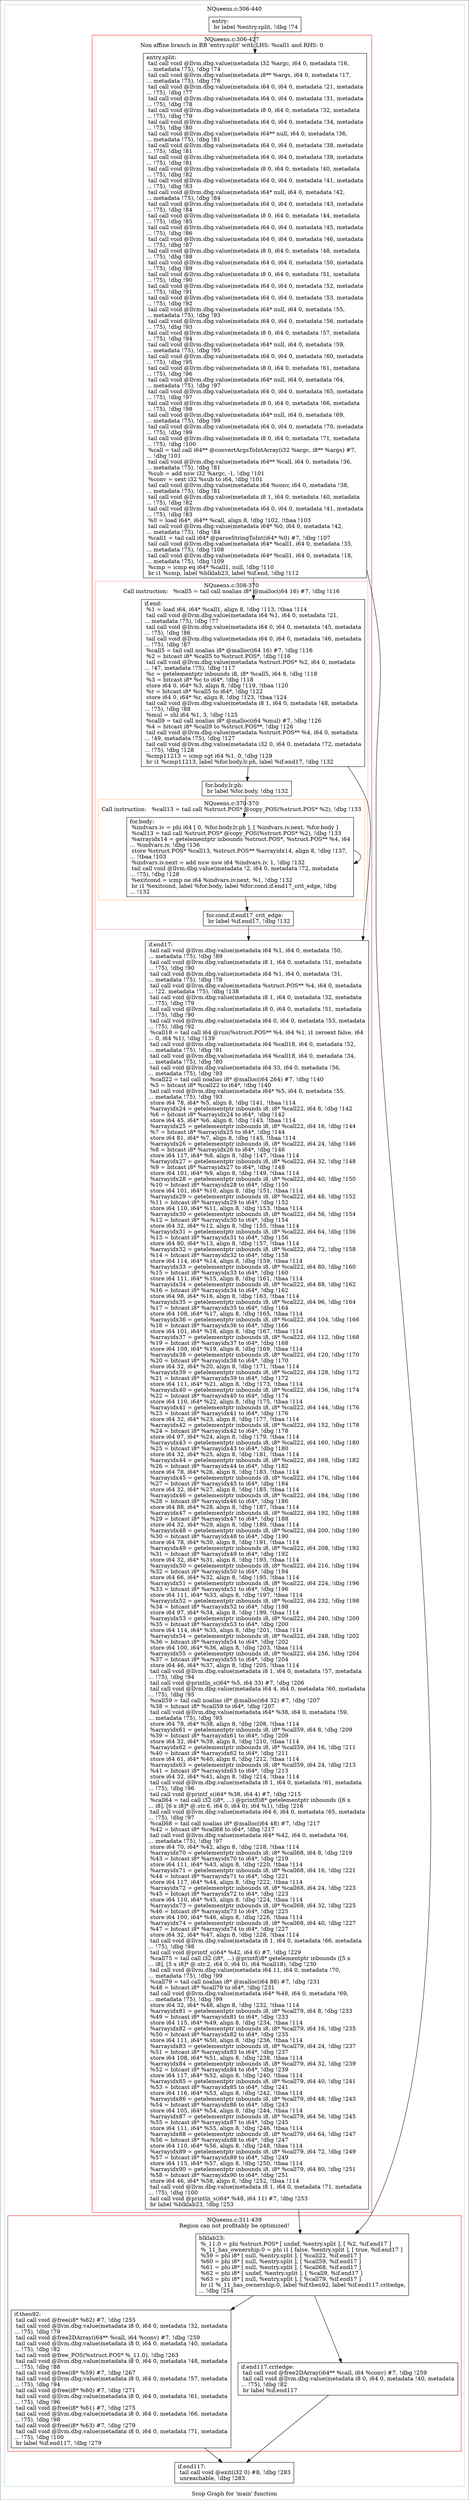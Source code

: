 digraph "Scop Graph for 'main' function" {
	label="Scop Graph for 'main' function";

	Node0xa99bbc0 [shape=record,label="{entry:\l  br label %entry.split, !dbg !74\l}"];
	Node0xa99bbc0 -> Node0xa9518d0;
	Node0xa9518d0 [shape=record,label="{entry.split:                                      \l  tail call void @llvm.dbg.value(metadata i32 %argc, i64 0, metadata !16,\l... metadata !75), !dbg !74\l  tail call void @llvm.dbg.value(metadata i8** %args, i64 0, metadata !17,\l... metadata !75), !dbg !76\l  tail call void @llvm.dbg.value(metadata i64 0, i64 0, metadata !21, metadata\l... !75), !dbg !77\l  tail call void @llvm.dbg.value(metadata i64 0, i64 0, metadata !31, metadata\l... !75), !dbg !78\l  tail call void @llvm.dbg.value(metadata i8 0, i64 0, metadata !32, metadata\l... !75), !dbg !79\l  tail call void @llvm.dbg.value(metadata i64 0, i64 0, metadata !34, metadata\l... !75), !dbg !80\l  tail call void @llvm.dbg.value(metadata i64** null, i64 0, metadata !36,\l... metadata !75), !dbg !81\l  tail call void @llvm.dbg.value(metadata i64 0, i64 0, metadata !38, metadata\l... !75), !dbg !81\l  tail call void @llvm.dbg.value(metadata i64 0, i64 0, metadata !39, metadata\l... !75), !dbg !81\l  tail call void @llvm.dbg.value(metadata i8 0, i64 0, metadata !40, metadata\l... !75), !dbg !82\l  tail call void @llvm.dbg.value(metadata i64 0, i64 0, metadata !41, metadata\l... !75), !dbg !83\l  tail call void @llvm.dbg.value(metadata i64* null, i64 0, metadata !42,\l... metadata !75), !dbg !84\l  tail call void @llvm.dbg.value(metadata i64 0, i64 0, metadata !43, metadata\l... !75), !dbg !84\l  tail call void @llvm.dbg.value(metadata i8 0, i64 0, metadata !44, metadata\l... !75), !dbg !85\l  tail call void @llvm.dbg.value(metadata i64 0, i64 0, metadata !45, metadata\l... !75), !dbg !86\l  tail call void @llvm.dbg.value(metadata i64 0, i64 0, metadata !46, metadata\l... !75), !dbg !87\l  tail call void @llvm.dbg.value(metadata i8 0, i64 0, metadata !48, metadata\l... !75), !dbg !88\l  tail call void @llvm.dbg.value(metadata i64 0, i64 0, metadata !50, metadata\l... !75), !dbg !89\l  tail call void @llvm.dbg.value(metadata i8 0, i64 0, metadata !51, metadata\l... !75), !dbg !90\l  tail call void @llvm.dbg.value(metadata i64 0, i64 0, metadata !52, metadata\l... !75), !dbg !91\l  tail call void @llvm.dbg.value(metadata i64 0, i64 0, metadata !53, metadata\l... !75), !dbg !92\l  tail call void @llvm.dbg.value(metadata i64* null, i64 0, metadata !55,\l... metadata !75), !dbg !93\l  tail call void @llvm.dbg.value(metadata i64 0, i64 0, metadata !56, metadata\l... !75), !dbg !93\l  tail call void @llvm.dbg.value(metadata i8 0, i64 0, metadata !57, metadata\l... !75), !dbg !94\l  tail call void @llvm.dbg.value(metadata i64* null, i64 0, metadata !59,\l... metadata !75), !dbg !95\l  tail call void @llvm.dbg.value(metadata i64 0, i64 0, metadata !60, metadata\l... !75), !dbg !95\l  tail call void @llvm.dbg.value(metadata i8 0, i64 0, metadata !61, metadata\l... !75), !dbg !96\l  tail call void @llvm.dbg.value(metadata i64* null, i64 0, metadata !64,\l... metadata !75), !dbg !97\l  tail call void @llvm.dbg.value(metadata i64 0, i64 0, metadata !65, metadata\l... !75), !dbg !97\l  tail call void @llvm.dbg.value(metadata i8 0, i64 0, metadata !66, metadata\l... !75), !dbg !98\l  tail call void @llvm.dbg.value(metadata i64* null, i64 0, metadata !69,\l... metadata !75), !dbg !99\l  tail call void @llvm.dbg.value(metadata i64 0, i64 0, metadata !70, metadata\l... !75), !dbg !99\l  tail call void @llvm.dbg.value(metadata i8 0, i64 0, metadata !71, metadata\l... !75), !dbg !100\l  %call = tail call i64** @convertArgsToIntArray(i32 %argc, i8** %args) #7,\l... !dbg !101\l  tail call void @llvm.dbg.value(metadata i64** %call, i64 0, metadata !36,\l... metadata !75), !dbg !81\l  %sub = add nsw i32 %argc, -1, !dbg !101\l  %conv = sext i32 %sub to i64, !dbg !101\l  tail call void @llvm.dbg.value(metadata i64 %conv, i64 0, metadata !38,\l... metadata !75), !dbg !81\l  tail call void @llvm.dbg.value(metadata i8 1, i64 0, metadata !40, metadata\l... !75), !dbg !82\l  tail call void @llvm.dbg.value(metadata i64 0, i64 0, metadata !41, metadata\l... !75), !dbg !83\l  %0 = load i64*, i64** %call, align 8, !dbg !102, !tbaa !103\l  tail call void @llvm.dbg.value(metadata i64* %0, i64 0, metadata !42,\l... metadata !75), !dbg !84\l  %call1 = tail call i64* @parseStringToInt(i64* %0) #7, !dbg !107\l  tail call void @llvm.dbg.value(metadata i64* %call1, i64 0, metadata !35,\l... metadata !75), !dbg !108\l  tail call void @llvm.dbg.value(metadata i64* %call1, i64 0, metadata !18,\l... metadata !75), !dbg !109\l  %cmp = icmp eq i64* %call1, null, !dbg !110\l  br i1 %cmp, label %blklab23, label %if.end, !dbg !112\l}"];
	Node0xa9518d0 -> Node0xa94fff0;
	Node0xa9518d0 -> Node0xa929720;
	Node0xa94fff0 [shape=record,label="{blklab23:                                         \l  %_11.0 = phi %struct.POS* [ undef, %entry.split ], [ %2, %if.end17 ]\l  %_11_has_ownership.0 = phi i1 [ false, %entry.split ], [ true, %if.end17 ]\l  %59 = phi i8* [ null, %entry.split ], [ %call22, %if.end17 ]\l  %60 = phi i8* [ null, %entry.split ], [ %call59, %if.end17 ]\l  %61 = phi i8* [ null, %entry.split ], [ %call68, %if.end17 ]\l  %62 = phi i8* [ undef, %entry.split ], [ %call9, %if.end17 ]\l  %63 = phi i8* [ null, %entry.split ], [ %call79, %if.end17 ]\l  br i1 %_11_has_ownership.0, label %if.then92, label %if.end117.critedge,\l... !dbg !254\l}"];
	Node0xa94fff0 -> Node0xa96abb0;
	Node0xa94fff0 -> Node0xa93d410;
	Node0xa96abb0 [shape=record,label="{if.then92:                                        \l  tail call void @free(i8* %62) #7, !dbg !255\l  tail call void @llvm.dbg.value(metadata i8 0, i64 0, metadata !32, metadata\l... !75), !dbg !79\l  tail call void @free2DArray(i64** %call, i64 %conv) #7, !dbg !259\l  tail call void @llvm.dbg.value(metadata i8 0, i64 0, metadata !40, metadata\l... !75), !dbg !82\l  tail call void @free_POS(%struct.POS* %_11.0), !dbg !263\l  tail call void @llvm.dbg.value(metadata i8 0, i64 0, metadata !48, metadata\l... !75), !dbg !88\l  tail call void @free(i8* %59) #7, !dbg !267\l  tail call void @llvm.dbg.value(metadata i8 0, i64 0, metadata !57, metadata\l... !75), !dbg !94\l  tail call void @free(i8* %60) #7, !dbg !271\l  tail call void @llvm.dbg.value(metadata i8 0, i64 0, metadata !61, metadata\l... !75), !dbg !96\l  tail call void @free(i8* %61) #7, !dbg !275\l  tail call void @llvm.dbg.value(metadata i8 0, i64 0, metadata !66, metadata\l... !75), !dbg !98\l  tail call void @free(i8* %63) #7, !dbg !279\l  tail call void @llvm.dbg.value(metadata i8 0, i64 0, metadata !71, metadata\l... !75), !dbg !100\l  br label %if.end117, !dbg !279\l}"];
	Node0xa96abb0 -> Node0xa950340;
	Node0xa950340 [shape=record,label="{if.end117:                                        \l  tail call void @exit(i32 0) #8, !dbg !283\l  unreachable, !dbg !283\l}"];
	Node0xa93d410 [shape=record,label="{if.end117.critedge:                               \l  tail call void @free2DArray(i64** %call, i64 %conv) #7, !dbg !259\l  tail call void @llvm.dbg.value(metadata i8 0, i64 0, metadata !40, metadata\l... !75), !dbg !82\l  br label %if.end117\l}"];
	Node0xa93d410 -> Node0xa950340;
	Node0xa929720 [shape=record,label="{if.end:                                           \l  %1 = load i64, i64* %call1, align 8, !dbg !113, !tbaa !114\l  tail call void @llvm.dbg.value(metadata i64 %1, i64 0, metadata !21,\l... metadata !75), !dbg !77\l  tail call void @llvm.dbg.value(metadata i64 0, i64 0, metadata !45, metadata\l... !75), !dbg !86\l  tail call void @llvm.dbg.value(metadata i64 0, i64 0, metadata !46, metadata\l... !75), !dbg !87\l  %call5 = tail call noalias i8* @malloc(i64 16) #7, !dbg !116\l  %2 = bitcast i8* %call5 to %struct.POS*, !dbg !116\l  tail call void @llvm.dbg.value(metadata %struct.POS* %2, i64 0, metadata\l... !47, metadata !75), !dbg !117\l  %c = getelementptr inbounds i8, i8* %call5, i64 8, !dbg !118\l  %3 = bitcast i8* %c to i64*, !dbg !118\l  store i64 0, i64* %3, align 8, !dbg !119, !tbaa !120\l  %r = bitcast i8* %call5 to i64*, !dbg !122\l  store i64 0, i64* %r, align 8, !dbg !123, !tbaa !124\l  tail call void @llvm.dbg.value(metadata i8 1, i64 0, metadata !48, metadata\l... !75), !dbg !88\l  %mul = shl i64 %1, 3, !dbg !125\l  %call9 = tail call noalias i8* @malloc(i64 %mul) #7, !dbg !126\l  %4 = bitcast i8* %call9 to %struct.POS**, !dbg !126\l  tail call void @llvm.dbg.value(metadata %struct.POS** %4, i64 0, metadata\l... !49, metadata !75), !dbg !127\l  tail call void @llvm.dbg.value(metadata i32 0, i64 0, metadata !72, metadata\l... !75), !dbg !128\l  %cmp11213 = icmp sgt i64 %1, 0, !dbg !129\l  br i1 %cmp11213, label %for.body.lr.ph, label %if.end17, !dbg !132\l}"];
	Node0xa929720 -> Node0xa943b80;
	Node0xa929720 -> Node0xa973820;
	Node0xa943b80 [shape=record,label="{for.body.lr.ph:                                   \l  br label %for.body, !dbg !132\l}"];
	Node0xa943b80 -> Node0xa9284c0;
	Node0xa9284c0 [shape=record,label="{for.body:                                         \l  %indvars.iv = phi i64 [ 0, %for.body.lr.ph ], [ %indvars.iv.next, %for.body ]\l  %call13 = tail call %struct.POS* @copy_POS(%struct.POS* %2), !dbg !133\l  %arrayidx14 = getelementptr inbounds %struct.POS*, %struct.POS** %4, i64\l... %indvars.iv, !dbg !136\l  store %struct.POS* %call13, %struct.POS** %arrayidx14, align 8, !dbg !137,\l... !tbaa !103\l  %indvars.iv.next = add nuw nsw i64 %indvars.iv, 1, !dbg !132\l  tail call void @llvm.dbg.value(metadata !2, i64 0, metadata !72, metadata\l... !75), !dbg !128\l  %exitcond = icmp ne i64 %indvars.iv.next, %1, !dbg !132\l  br i1 %exitcond, label %for.body, label %for.cond.if.end17_crit_edge, !dbg\l... !132\l}"];
	Node0xa9284c0 -> Node0xa9284c0[constraint=false];
	Node0xa9284c0 -> Node0xa973ab0;
	Node0xa973ab0 [shape=record,label="{for.cond.if.end17_crit_edge:                      \l  br label %if.end17, !dbg !132\l}"];
	Node0xa973ab0 -> Node0xa973820;
	Node0xa973820 [shape=record,label="{if.end17:                                         \l  tail call void @llvm.dbg.value(metadata i64 %1, i64 0, metadata !50,\l... metadata !75), !dbg !89\l  tail call void @llvm.dbg.value(metadata i8 1, i64 0, metadata !51, metadata\l... !75), !dbg !90\l  tail call void @llvm.dbg.value(metadata i64 %1, i64 0, metadata !31,\l... metadata !75), !dbg !78\l  tail call void @llvm.dbg.value(metadata %struct.POS** %4, i64 0, metadata\l... !22, metadata !75), !dbg !138\l  tail call void @llvm.dbg.value(metadata i8 1, i64 0, metadata !32, metadata\l... !75), !dbg !79\l  tail call void @llvm.dbg.value(metadata i8 0, i64 0, metadata !51, metadata\l... !75), !dbg !90\l  tail call void @llvm.dbg.value(metadata i64 0, i64 0, metadata !53, metadata\l... !75), !dbg !92\l  %call18 = tail call i64 @run(%struct.POS** %4, i64 %1, i1 zeroext false, i64\l... 0, i64 %1), !dbg !139\l  tail call void @llvm.dbg.value(metadata i64 %call18, i64 0, metadata !52,\l... metadata !75), !dbg !91\l  tail call void @llvm.dbg.value(metadata i64 %call18, i64 0, metadata !34,\l... metadata !75), !dbg !80\l  tail call void @llvm.dbg.value(metadata i64 33, i64 0, metadata !56,\l... metadata !75), !dbg !93\l  %call22 = tail call noalias i8* @malloc(i64 264) #7, !dbg !140\l  %5 = bitcast i8* %call22 to i64*, !dbg !140\l  tail call void @llvm.dbg.value(metadata i64* %5, i64 0, metadata !55,\l... metadata !75), !dbg !93\l  store i64 78, i64* %5, align 8, !dbg !141, !tbaa !114\l  %arrayidx24 = getelementptr inbounds i8, i8* %call22, i64 8, !dbg !142\l  %6 = bitcast i8* %arrayidx24 to i64*, !dbg !142\l  store i64 45, i64* %6, align 8, !dbg !143, !tbaa !114\l  %arrayidx25 = getelementptr inbounds i8, i8* %call22, i64 16, !dbg !144\l  %7 = bitcast i8* %arrayidx25 to i64*, !dbg !144\l  store i64 81, i64* %7, align 8, !dbg !145, !tbaa !114\l  %arrayidx26 = getelementptr inbounds i8, i8* %call22, i64 24, !dbg !146\l  %8 = bitcast i8* %arrayidx26 to i64*, !dbg !146\l  store i64 117, i64* %8, align 8, !dbg !147, !tbaa !114\l  %arrayidx27 = getelementptr inbounds i8, i8* %call22, i64 32, !dbg !148\l  %9 = bitcast i8* %arrayidx27 to i64*, !dbg !148\l  store i64 101, i64* %9, align 8, !dbg !149, !tbaa !114\l  %arrayidx28 = getelementptr inbounds i8, i8* %call22, i64 40, !dbg !150\l  %10 = bitcast i8* %arrayidx28 to i64*, !dbg !150\l  store i64 101, i64* %10, align 8, !dbg !151, !tbaa !114\l  %arrayidx29 = getelementptr inbounds i8, i8* %call22, i64 48, !dbg !152\l  %11 = bitcast i8* %arrayidx29 to i64*, !dbg !152\l  store i64 110, i64* %11, align 8, !dbg !153, !tbaa !114\l  %arrayidx30 = getelementptr inbounds i8, i8* %call22, i64 56, !dbg !154\l  %12 = bitcast i8* %arrayidx30 to i64*, !dbg !154\l  store i64 32, i64* %12, align 8, !dbg !155, !tbaa !114\l  %arrayidx31 = getelementptr inbounds i8, i8* %call22, i64 64, !dbg !156\l  %13 = bitcast i8* %arrayidx31 to i64*, !dbg !156\l  store i64 80, i64* %13, align 8, !dbg !157, !tbaa !114\l  %arrayidx32 = getelementptr inbounds i8, i8* %call22, i64 72, !dbg !158\l  %14 = bitcast i8* %arrayidx32 to i64*, !dbg !158\l  store i64 114, i64* %14, align 8, !dbg !159, !tbaa !114\l  %arrayidx33 = getelementptr inbounds i8, i8* %call22, i64 80, !dbg !160\l  %15 = bitcast i8* %arrayidx33 to i64*, !dbg !160\l  store i64 111, i64* %15, align 8, !dbg !161, !tbaa !114\l  %arrayidx34 = getelementptr inbounds i8, i8* %call22, i64 88, !dbg !162\l  %16 = bitcast i8* %arrayidx34 to i64*, !dbg !162\l  store i64 98, i64* %16, align 8, !dbg !163, !tbaa !114\l  %arrayidx35 = getelementptr inbounds i8, i8* %call22, i64 96, !dbg !164\l  %17 = bitcast i8* %arrayidx35 to i64*, !dbg !164\l  store i64 108, i64* %17, align 8, !dbg !165, !tbaa !114\l  %arrayidx36 = getelementptr inbounds i8, i8* %call22, i64 104, !dbg !166\l  %18 = bitcast i8* %arrayidx36 to i64*, !dbg !166\l  store i64 101, i64* %18, align 8, !dbg !167, !tbaa !114\l  %arrayidx37 = getelementptr inbounds i8, i8* %call22, i64 112, !dbg !168\l  %19 = bitcast i8* %arrayidx37 to i64*, !dbg !168\l  store i64 109, i64* %19, align 8, !dbg !169, !tbaa !114\l  %arrayidx38 = getelementptr inbounds i8, i8* %call22, i64 120, !dbg !170\l  %20 = bitcast i8* %arrayidx38 to i64*, !dbg !170\l  store i64 32, i64* %20, align 8, !dbg !171, !tbaa !114\l  %arrayidx39 = getelementptr inbounds i8, i8* %call22, i64 128, !dbg !172\l  %21 = bitcast i8* %arrayidx39 to i64*, !dbg !172\l  store i64 111, i64* %21, align 8, !dbg !173, !tbaa !114\l  %arrayidx40 = getelementptr inbounds i8, i8* %call22, i64 136, !dbg !174\l  %22 = bitcast i8* %arrayidx40 to i64*, !dbg !174\l  store i64 110, i64* %22, align 8, !dbg !175, !tbaa !114\l  %arrayidx41 = getelementptr inbounds i8, i8* %call22, i64 144, !dbg !176\l  %23 = bitcast i8* %arrayidx41 to i64*, !dbg !176\l  store i64 32, i64* %23, align 8, !dbg !177, !tbaa !114\l  %arrayidx42 = getelementptr inbounds i8, i8* %call22, i64 152, !dbg !178\l  %24 = bitcast i8* %arrayidx42 to i64*, !dbg !178\l  store i64 97, i64* %24, align 8, !dbg !179, !tbaa !114\l  %arrayidx43 = getelementptr inbounds i8, i8* %call22, i64 160, !dbg !180\l  %25 = bitcast i8* %arrayidx43 to i64*, !dbg !180\l  store i64 32, i64* %25, align 8, !dbg !181, !tbaa !114\l  %arrayidx44 = getelementptr inbounds i8, i8* %call22, i64 168, !dbg !182\l  %26 = bitcast i8* %arrayidx44 to i64*, !dbg !182\l  store i64 78, i64* %26, align 8, !dbg !183, !tbaa !114\l  %arrayidx45 = getelementptr inbounds i8, i8* %call22, i64 176, !dbg !184\l  %27 = bitcast i8* %arrayidx45 to i64*, !dbg !184\l  store i64 32, i64* %27, align 8, !dbg !185, !tbaa !114\l  %arrayidx46 = getelementptr inbounds i8, i8* %call22, i64 184, !dbg !186\l  %28 = bitcast i8* %arrayidx46 to i64*, !dbg !186\l  store i64 88, i64* %28, align 8, !dbg !187, !tbaa !114\l  %arrayidx47 = getelementptr inbounds i8, i8* %call22, i64 192, !dbg !188\l  %29 = bitcast i8* %arrayidx47 to i64*, !dbg !188\l  store i64 32, i64* %29, align 8, !dbg !189, !tbaa !114\l  %arrayidx48 = getelementptr inbounds i8, i8* %call22, i64 200, !dbg !190\l  %30 = bitcast i8* %arrayidx48 to i64*, !dbg !190\l  store i64 78, i64* %30, align 8, !dbg !191, !tbaa !114\l  %arrayidx49 = getelementptr inbounds i8, i8* %call22, i64 208, !dbg !192\l  %31 = bitcast i8* %arrayidx49 to i64*, !dbg !192\l  store i64 32, i64* %31, align 8, !dbg !193, !tbaa !114\l  %arrayidx50 = getelementptr inbounds i8, i8* %call22, i64 216, !dbg !194\l  %32 = bitcast i8* %arrayidx50 to i64*, !dbg !194\l  store i64 66, i64* %32, align 8, !dbg !195, !tbaa !114\l  %arrayidx51 = getelementptr inbounds i8, i8* %call22, i64 224, !dbg !196\l  %33 = bitcast i8* %arrayidx51 to i64*, !dbg !196\l  store i64 111, i64* %33, align 8, !dbg !197, !tbaa !114\l  %arrayidx52 = getelementptr inbounds i8, i8* %call22, i64 232, !dbg !198\l  %34 = bitcast i8* %arrayidx52 to i64*, !dbg !198\l  store i64 97, i64* %34, align 8, !dbg !199, !tbaa !114\l  %arrayidx53 = getelementptr inbounds i8, i8* %call22, i64 240, !dbg !200\l  %35 = bitcast i8* %arrayidx53 to i64*, !dbg !200\l  store i64 114, i64* %35, align 8, !dbg !201, !tbaa !114\l  %arrayidx54 = getelementptr inbounds i8, i8* %call22, i64 248, !dbg !202\l  %36 = bitcast i8* %arrayidx54 to i64*, !dbg !202\l  store i64 100, i64* %36, align 8, !dbg !203, !tbaa !114\l  %arrayidx55 = getelementptr inbounds i8, i8* %call22, i64 256, !dbg !204\l  %37 = bitcast i8* %arrayidx55 to i64*, !dbg !204\l  store i64 46, i64* %37, align 8, !dbg !205, !tbaa !114\l  tail call void @llvm.dbg.value(metadata i8 1, i64 0, metadata !57, metadata\l... !75), !dbg !94\l  tail call void @println_s(i64* %5, i64 33) #7, !dbg !206\l  tail call void @llvm.dbg.value(metadata i64 4, i64 0, metadata !60, metadata\l... !75), !dbg !95\l  %call59 = tail call noalias i8* @malloc(i64 32) #7, !dbg !207\l  %38 = bitcast i8* %call59 to i64*, !dbg !207\l  tail call void @llvm.dbg.value(metadata i64* %38, i64 0, metadata !59,\l... metadata !75), !dbg !95\l  store i64 78, i64* %38, align 8, !dbg !208, !tbaa !114\l  %arrayidx61 = getelementptr inbounds i8, i8* %call59, i64 8, !dbg !209\l  %39 = bitcast i8* %arrayidx61 to i64*, !dbg !209\l  store i64 32, i64* %39, align 8, !dbg !210, !tbaa !114\l  %arrayidx62 = getelementptr inbounds i8, i8* %call59, i64 16, !dbg !211\l  %40 = bitcast i8* %arrayidx62 to i64*, !dbg !211\l  store i64 61, i64* %40, align 8, !dbg !212, !tbaa !114\l  %arrayidx63 = getelementptr inbounds i8, i8* %call59, i64 24, !dbg !213\l  %41 = bitcast i8* %arrayidx63 to i64*, !dbg !213\l  store i64 32, i64* %41, align 8, !dbg !214, !tbaa !114\l  tail call void @llvm.dbg.value(metadata i8 1, i64 0, metadata !61, metadata\l... !75), !dbg !96\l  tail call void @printf_s(i64* %38, i64 4) #7, !dbg !215\l  %call64 = tail call i32 (i8*, ...) @printf(i8* getelementptr inbounds ([6 x\l... i8], [6 x i8]* @.str.6, i64 0, i64 0), i64 %1), !dbg !216\l  tail call void @llvm.dbg.value(metadata i64 6, i64 0, metadata !65, metadata\l... !75), !dbg !97\l  %call68 = tail call noalias i8* @malloc(i64 48) #7, !dbg !217\l  %42 = bitcast i8* %call68 to i64*, !dbg !217\l  tail call void @llvm.dbg.value(metadata i64* %42, i64 0, metadata !64,\l... metadata !75), !dbg !97\l  store i64 70, i64* %42, align 8, !dbg !218, !tbaa !114\l  %arrayidx70 = getelementptr inbounds i8, i8* %call68, i64 8, !dbg !219\l  %43 = bitcast i8* %arrayidx70 to i64*, !dbg !219\l  store i64 111, i64* %43, align 8, !dbg !220, !tbaa !114\l  %arrayidx71 = getelementptr inbounds i8, i8* %call68, i64 16, !dbg !221\l  %44 = bitcast i8* %arrayidx71 to i64*, !dbg !221\l  store i64 117, i64* %44, align 8, !dbg !222, !tbaa !114\l  %arrayidx72 = getelementptr inbounds i8, i8* %call68, i64 24, !dbg !223\l  %45 = bitcast i8* %arrayidx72 to i64*, !dbg !223\l  store i64 110, i64* %45, align 8, !dbg !224, !tbaa !114\l  %arrayidx73 = getelementptr inbounds i8, i8* %call68, i64 32, !dbg !225\l  %46 = bitcast i8* %arrayidx73 to i64*, !dbg !225\l  store i64 100, i64* %46, align 8, !dbg !226, !tbaa !114\l  %arrayidx74 = getelementptr inbounds i8, i8* %call68, i64 40, !dbg !227\l  %47 = bitcast i8* %arrayidx74 to i64*, !dbg !227\l  store i64 32, i64* %47, align 8, !dbg !228, !tbaa !114\l  tail call void @llvm.dbg.value(metadata i8 1, i64 0, metadata !66, metadata\l... !75), !dbg !98\l  tail call void @printf_s(i64* %42, i64 6) #7, !dbg !229\l  %call75 = tail call i32 (i8*, ...) @printf(i8* getelementptr inbounds ([5 x\l... i8], [5 x i8]* @.str.2, i64 0, i64 0), i64 %call18), !dbg !230\l  tail call void @llvm.dbg.value(metadata i64 11, i64 0, metadata !70,\l... metadata !75), !dbg !99\l  %call79 = tail call noalias i8* @malloc(i64 88) #7, !dbg !231\l  %48 = bitcast i8* %call79 to i64*, !dbg !231\l  tail call void @llvm.dbg.value(metadata i64* %48, i64 0, metadata !69,\l... metadata !75), !dbg !99\l  store i64 32, i64* %48, align 8, !dbg !232, !tbaa !114\l  %arrayidx81 = getelementptr inbounds i8, i8* %call79, i64 8, !dbg !233\l  %49 = bitcast i8* %arrayidx81 to i64*, !dbg !233\l  store i64 115, i64* %49, align 8, !dbg !234, !tbaa !114\l  %arrayidx82 = getelementptr inbounds i8, i8* %call79, i64 16, !dbg !235\l  %50 = bitcast i8* %arrayidx82 to i64*, !dbg !235\l  store i64 111, i64* %50, align 8, !dbg !236, !tbaa !114\l  %arrayidx83 = getelementptr inbounds i8, i8* %call79, i64 24, !dbg !237\l  %51 = bitcast i8* %arrayidx83 to i64*, !dbg !237\l  store i64 108, i64* %51, align 8, !dbg !238, !tbaa !114\l  %arrayidx84 = getelementptr inbounds i8, i8* %call79, i64 32, !dbg !239\l  %52 = bitcast i8* %arrayidx84 to i64*, !dbg !239\l  store i64 117, i64* %52, align 8, !dbg !240, !tbaa !114\l  %arrayidx85 = getelementptr inbounds i8, i8* %call79, i64 40, !dbg !241\l  %53 = bitcast i8* %arrayidx85 to i64*, !dbg !241\l  store i64 116, i64* %53, align 8, !dbg !242, !tbaa !114\l  %arrayidx86 = getelementptr inbounds i8, i8* %call79, i64 48, !dbg !243\l  %54 = bitcast i8* %arrayidx86 to i64*, !dbg !243\l  store i64 105, i64* %54, align 8, !dbg !244, !tbaa !114\l  %arrayidx87 = getelementptr inbounds i8, i8* %call79, i64 56, !dbg !245\l  %55 = bitcast i8* %arrayidx87 to i64*, !dbg !245\l  store i64 111, i64* %55, align 8, !dbg !246, !tbaa !114\l  %arrayidx88 = getelementptr inbounds i8, i8* %call79, i64 64, !dbg !247\l  %56 = bitcast i8* %arrayidx88 to i64*, !dbg !247\l  store i64 110, i64* %56, align 8, !dbg !248, !tbaa !114\l  %arrayidx89 = getelementptr inbounds i8, i8* %call79, i64 72, !dbg !249\l  %57 = bitcast i8* %arrayidx89 to i64*, !dbg !249\l  store i64 115, i64* %57, align 8, !dbg !250, !tbaa !114\l  %arrayidx90 = getelementptr inbounds i8, i8* %call79, i64 80, !dbg !251\l  %58 = bitcast i8* %arrayidx90 to i64*, !dbg !251\l  store i64 46, i64* %58, align 8, !dbg !252, !tbaa !114\l  tail call void @llvm.dbg.value(metadata i8 1, i64 0, metadata !71, metadata\l... !75), !dbg !100\l  tail call void @println_s(i64* %48, i64 11) #7, !dbg !253\l  br label %blklab23, !dbg !253\l}"];
	Node0xa973820 -> Node0xa94fff0;
	colorscheme = "paired12"
        subgraph cluster_0xa992be0 {
          label = "NQueens.c:306-440
";
          style = solid;
          color = 1
          subgraph cluster_0xa927170 {
            label = "NQueens.c:306-427
Non affine branch in BB 'entry.split' with LHS: %call1 and RHS: 0";
            style = solid;
            color = 6
            subgraph cluster_0xa969e80 {
              label = "NQueens.c:308-370
Call instruction:   %call5 = tail call noalias i8* @malloc(i64 16) #7, !dbg !116";
              style = solid;
              color = 5
              subgraph cluster_0xa951f70 {
                label = "NQueens.c:370-370
Call instruction:   %call13 = tail call %struct.POS* @copy_POS(%struct.POS* %2), !dbg !133";
                style = solid;
                color = 7
                Node0xa9284c0;
              }
              Node0xa929720;
              Node0xa943b80;
              Node0xa973ab0;
            }
            Node0xa9518d0;
            Node0xa973820;
          }
          subgraph cluster_0xa9acb50 {
            label = "NQueens.c:311-439
Region can not profitably be optimized!";
            style = solid;
            color = 6
            Node0xa94fff0;
            Node0xa96abb0;
            Node0xa93d410;
          }
          Node0xa99bbc0;
          Node0xa950340;
        }
}
